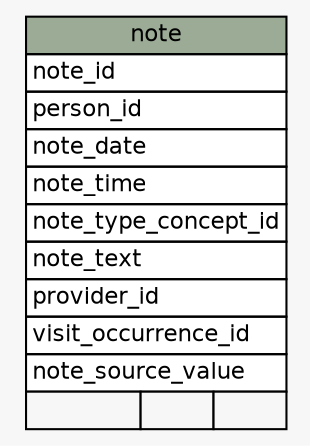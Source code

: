 // dot 2.38.0 on Linux 3.16.0-38-generic
// SchemaSpy rev 590
digraph "note" {
  graph [
    rankdir="RL"
    bgcolor="#f7f7f7"
    nodesep="0.18"
    ranksep="0.46"
    fontname="Helvetica"
    fontsize="11"
  ];
  node [
    fontname="Helvetica"
    fontsize="11"
    shape="plaintext"
  ];
  edge [
    arrowsize="0.8"
  ];
  "note" [
    label=<
    <TABLE BORDER="0" CELLBORDER="1" CELLSPACING="0" BGCOLOR="#ffffff">
      <TR><TD COLSPAN="3" BGCOLOR="#9bab96" ALIGN="CENTER">note</TD></TR>
      <TR><TD PORT="note_id" COLSPAN="3" ALIGN="LEFT">note_id</TD></TR>
      <TR><TD PORT="person_id" COLSPAN="3" ALIGN="LEFT">person_id</TD></TR>
      <TR><TD PORT="note_date" COLSPAN="3" ALIGN="LEFT">note_date</TD></TR>
      <TR><TD PORT="note_time" COLSPAN="3" ALIGN="LEFT">note_time</TD></TR>
      <TR><TD PORT="note_type_concept_id" COLSPAN="3" ALIGN="LEFT">note_type_concept_id</TD></TR>
      <TR><TD PORT="note_text" COLSPAN="3" ALIGN="LEFT">note_text</TD></TR>
      <TR><TD PORT="provider_id" COLSPAN="3" ALIGN="LEFT">provider_id</TD></TR>
      <TR><TD PORT="visit_occurrence_id" COLSPAN="3" ALIGN="LEFT">visit_occurrence_id</TD></TR>
      <TR><TD PORT="note_source_value" COLSPAN="3" ALIGN="LEFT">note_source_value</TD></TR>
      <TR><TD ALIGN="LEFT" BGCOLOR="#f7f7f7">  </TD><TD ALIGN="RIGHT" BGCOLOR="#f7f7f7">  </TD><TD ALIGN="RIGHT" BGCOLOR="#f7f7f7">  </TD></TR>
    </TABLE>>
    URL="tables/note.html"
    tooltip="note"
  ];
}
